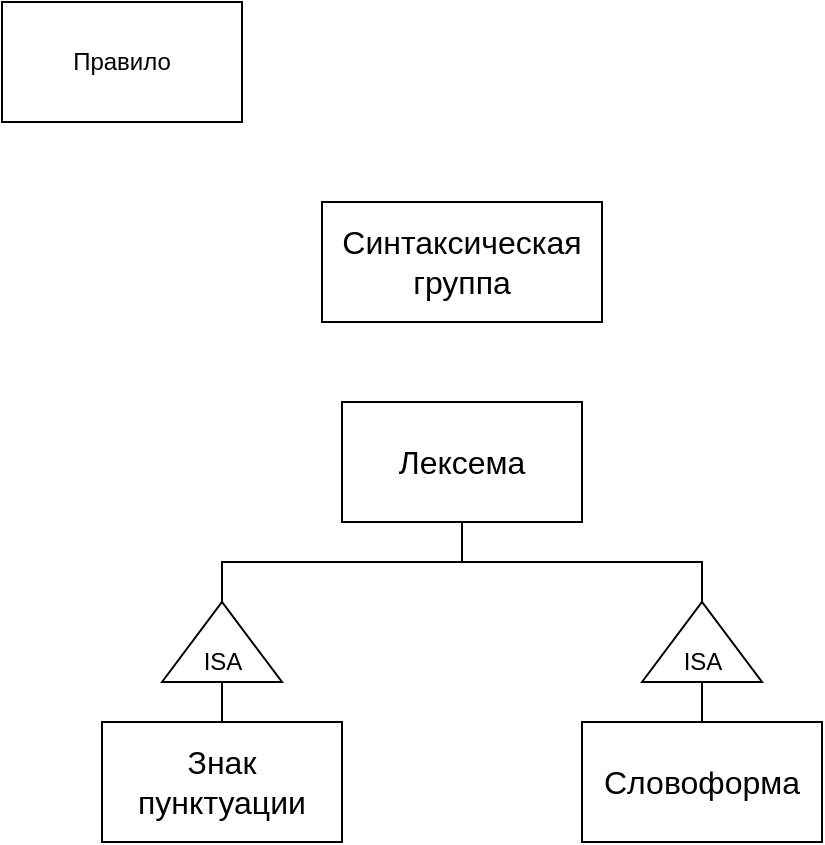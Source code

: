 <mxfile version="14.4.9" type="github">
  <diagram id="n2Yb_p4xSmyTfC0nmvh4" name="Page-1">
    <mxGraphModel dx="782" dy="2091" grid="1" gridSize="10" guides="1" tooltips="1" connect="1" arrows="1" fold="1" page="1" pageScale="1" pageWidth="1169" pageHeight="1654" math="0" shadow="0">
      <root>
        <mxCell id="0" />
        <mxCell id="1" parent="0" />
        <mxCell id="Cl8-nfxW1_5p-WXYCP8C-1" value="Правило" style="rounded=0;whiteSpace=wrap;html=1;" vertex="1" parent="1">
          <mxGeometry x="150" y="-40" width="120" height="60" as="geometry" />
        </mxCell>
        <mxCell id="Cl8-nfxW1_5p-WXYCP8C-2" value="Лексема" style="rounded=0;whiteSpace=wrap;html=1;fontSize=16;" vertex="1" parent="1">
          <mxGeometry x="320" y="160" width="120" height="60" as="geometry" />
        </mxCell>
        <mxCell id="Cl8-nfxW1_5p-WXYCP8C-11" style="edgeStyle=orthogonalEdgeStyle;rounded=0;orthogonalLoop=1;jettySize=auto;html=1;exitX=0.5;exitY=0;exitDx=0;exitDy=0;entryX=0;entryY=0.5;entryDx=0;entryDy=0;endArrow=none;endFill=0;" edge="1" parent="1" source="Cl8-nfxW1_5p-WXYCP8C-3" target="Cl8-nfxW1_5p-WXYCP8C-7">
          <mxGeometry relative="1" as="geometry" />
        </mxCell>
        <mxCell id="Cl8-nfxW1_5p-WXYCP8C-3" value="Знак пунктуации" style="rounded=0;whiteSpace=wrap;html=1;fontSize=16;" vertex="1" parent="1">
          <mxGeometry x="200" y="320" width="120" height="60" as="geometry" />
        </mxCell>
        <mxCell id="Cl8-nfxW1_5p-WXYCP8C-13" style="edgeStyle=orthogonalEdgeStyle;rounded=0;orthogonalLoop=1;jettySize=auto;html=1;exitX=0.5;exitY=0;exitDx=0;exitDy=0;entryX=0;entryY=0.5;entryDx=0;entryDy=0;endArrow=none;endFill=0;" edge="1" parent="1" source="Cl8-nfxW1_5p-WXYCP8C-4" target="Cl8-nfxW1_5p-WXYCP8C-5">
          <mxGeometry relative="1" as="geometry" />
        </mxCell>
        <mxCell id="Cl8-nfxW1_5p-WXYCP8C-4" value="Словоформа" style="rounded=0;whiteSpace=wrap;html=1;fontSize=16;" vertex="1" parent="1">
          <mxGeometry x="440" y="320" width="120" height="60" as="geometry" />
        </mxCell>
        <mxCell id="Cl8-nfxW1_5p-WXYCP8C-12" style="edgeStyle=orthogonalEdgeStyle;rounded=0;orthogonalLoop=1;jettySize=auto;html=1;exitX=1;exitY=0.5;exitDx=0;exitDy=0;entryX=0.5;entryY=1;entryDx=0;entryDy=0;endArrow=none;endFill=0;" edge="1" parent="1" source="Cl8-nfxW1_5p-WXYCP8C-5" target="Cl8-nfxW1_5p-WXYCP8C-2">
          <mxGeometry relative="1" as="geometry" />
        </mxCell>
        <mxCell id="Cl8-nfxW1_5p-WXYCP8C-5" value="" style="triangle;whiteSpace=wrap;html=1;rotation=-90;" vertex="1" parent="1">
          <mxGeometry x="480" y="250" width="40" height="60" as="geometry" />
        </mxCell>
        <mxCell id="Cl8-nfxW1_5p-WXYCP8C-6" value="ISA" style="text;html=1;align=center;verticalAlign=middle;resizable=0;points=[];autosize=1;" vertex="1" parent="1">
          <mxGeometry x="485" y="280" width="30" height="20" as="geometry" />
        </mxCell>
        <mxCell id="Cl8-nfxW1_5p-WXYCP8C-10" style="edgeStyle=orthogonalEdgeStyle;rounded=0;orthogonalLoop=1;jettySize=auto;html=1;exitX=1;exitY=0.5;exitDx=0;exitDy=0;entryX=0.5;entryY=1;entryDx=0;entryDy=0;endArrow=none;endFill=0;" edge="1" parent="1" source="Cl8-nfxW1_5p-WXYCP8C-7" target="Cl8-nfxW1_5p-WXYCP8C-2">
          <mxGeometry relative="1" as="geometry" />
        </mxCell>
        <mxCell id="Cl8-nfxW1_5p-WXYCP8C-7" value="" style="triangle;whiteSpace=wrap;html=1;rotation=-90;" vertex="1" parent="1">
          <mxGeometry x="240" y="250" width="40" height="60" as="geometry" />
        </mxCell>
        <mxCell id="Cl8-nfxW1_5p-WXYCP8C-8" value="ISA" style="text;html=1;align=center;verticalAlign=middle;resizable=0;points=[];autosize=1;" vertex="1" parent="1">
          <mxGeometry x="245" y="280" width="30" height="20" as="geometry" />
        </mxCell>
        <mxCell id="Cl8-nfxW1_5p-WXYCP8C-14" value="Синтаксическая группа" style="rounded=0;whiteSpace=wrap;html=1;fontSize=16;" vertex="1" parent="1">
          <mxGeometry x="310" y="60" width="140" height="60" as="geometry" />
        </mxCell>
      </root>
    </mxGraphModel>
  </diagram>
</mxfile>
